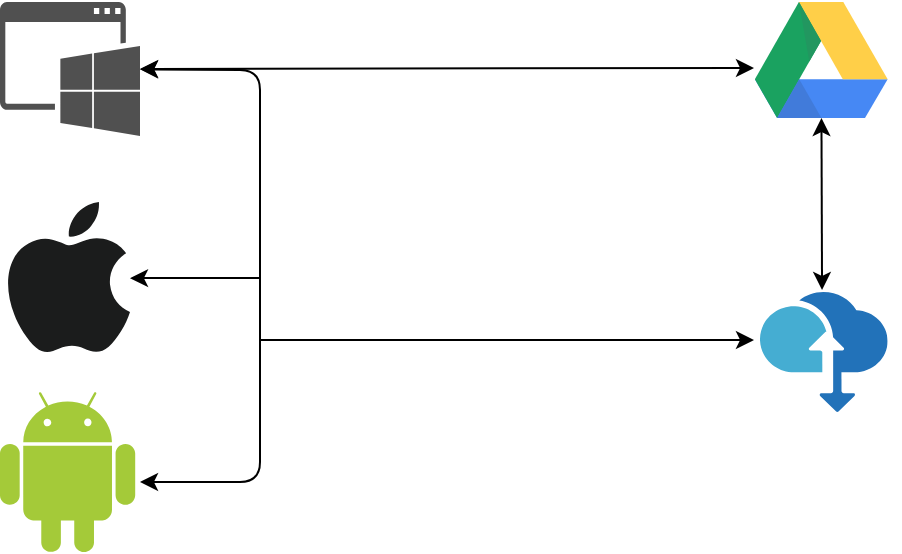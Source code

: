 <mxfile version="14.4.3" type="browser"><diagram id="4AMe-_n_254rsGJr5_UG" name="Page-1"><mxGraphModel dx="1422" dy="761" grid="0" gridSize="10" guides="1" tooltips="1" connect="1" arrows="1" fold="1" page="1" pageScale="1" pageWidth="827" pageHeight="1169" math="0" shadow="0"><root><mxCell id="0"/><mxCell id="1" parent="0"/><mxCell id="-ztsiVfzreRnPGFB9teM-3" value="" style="shape=image;html=1;verticalAlign=top;verticalLabelPosition=bottom;labelBackgroundColor=#ffffff;imageAspect=0;aspect=fixed;image=https://cdn0.iconfinder.com/data/icons/windows8_icons/26/nas.png" vertex="1" parent="1"><mxGeometry x="530" y="325" width="70" height="70" as="geometry"/></mxCell><mxCell id="-ztsiVfzreRnPGFB9teM-9" value="" style="dashed=0;outlineConnect=0;html=1;align=center;labelPosition=center;verticalLabelPosition=bottom;verticalAlign=top;shape=mxgraph.weblogos.google_drive" vertex="1" parent="1"><mxGeometry x="527.43" y="120" width="66.4" height="58" as="geometry"/></mxCell><mxCell id="-ztsiVfzreRnPGFB9teM-10" value="" style="dashed=0;outlineConnect=0;html=1;align=center;labelPosition=center;verticalLabelPosition=bottom;verticalAlign=top;shape=mxgraph.weblogos.apple;fillColor=#1B1C1C;strokeColor=none" vertex="1" parent="1"><mxGeometry x="152.6" y="220" width="62.4" height="76.2" as="geometry"/></mxCell><mxCell id="-ztsiVfzreRnPGFB9teM-12" value="" style="aspect=fixed;html=1;points=[];align=center;image;fontSize=12;image=img/lib/mscae/Data_Box.svg;" vertex="1" parent="1"><mxGeometry x="530" y="265" width="63.83" height="60" as="geometry"/></mxCell><mxCell id="-ztsiVfzreRnPGFB9teM-14" value="" style="dashed=0;outlineConnect=0;html=1;align=center;labelPosition=center;verticalLabelPosition=bottom;verticalAlign=top;shape=mxgraph.weblogos.android;fillColor=#A4CA39;strokeColor=none" vertex="1" parent="1"><mxGeometry x="150" y="315" width="67.6" height="80" as="geometry"/></mxCell><mxCell id="-ztsiVfzreRnPGFB9teM-15" value="" style="pointerEvents=1;shadow=0;dashed=0;html=1;strokeColor=none;fillColor=#505050;labelPosition=center;verticalLabelPosition=bottom;verticalAlign=top;outlineConnect=0;align=center;shape=mxgraph.office.concepts.application_windows;" vertex="1" parent="1"><mxGeometry x="150" y="120" width="70" height="67" as="geometry"/></mxCell><mxCell id="-ztsiVfzreRnPGFB9teM-16" value="" style="endArrow=classic;startArrow=classic;html=1;entryX=0.486;entryY=-0.017;entryDx=0;entryDy=0;entryPerimeter=0;" edge="1" parent="1" source="-ztsiVfzreRnPGFB9teM-9" target="-ztsiVfzreRnPGFB9teM-12"><mxGeometry width="50" height="50" relative="1" as="geometry"><mxPoint x="561" y="190" as="sourcePoint"/><mxPoint x="440" y="270" as="targetPoint"/></mxGeometry></mxCell><mxCell id="-ztsiVfzreRnPGFB9teM-17" value="" style="endArrow=classic;startArrow=classic;html=1;" edge="1" parent="1" source="-ztsiVfzreRnPGFB9teM-15"><mxGeometry width="50" height="50" relative="1" as="geometry"><mxPoint x="240" y="296" as="sourcePoint"/><mxPoint x="220" y="360" as="targetPoint"/><Array as="points"><mxPoint x="280" y="154"/><mxPoint x="280" y="360"/></Array></mxGeometry></mxCell><mxCell id="-ztsiVfzreRnPGFB9teM-19" value="" style="endArrow=classic;html=1;" edge="1" parent="1" target="-ztsiVfzreRnPGFB9teM-10"><mxGeometry width="50" height="50" relative="1" as="geometry"><mxPoint x="280" y="258" as="sourcePoint"/><mxPoint x="370" y="270" as="targetPoint"/></mxGeometry></mxCell><mxCell id="-ztsiVfzreRnPGFB9teM-20" value="" style="endArrow=classic;html=1;startArrow=classic;startFill=1;" edge="1" parent="1" target="-ztsiVfzreRnPGFB9teM-15"><mxGeometry width="50" height="50" relative="1" as="geometry"><mxPoint x="527" y="153" as="sourcePoint"/><mxPoint x="370" y="270" as="targetPoint"/></mxGeometry></mxCell><mxCell id="-ztsiVfzreRnPGFB9teM-21" value="" style="endArrow=classic;html=1;entryX=-0.047;entryY=0.4;entryDx=0;entryDy=0;entryPerimeter=0;" edge="1" parent="1" target="-ztsiVfzreRnPGFB9teM-12"><mxGeometry width="50" height="50" relative="1" as="geometry"><mxPoint x="280" y="289" as="sourcePoint"/><mxPoint x="340" y="300" as="targetPoint"/></mxGeometry></mxCell></root></mxGraphModel></diagram></mxfile>